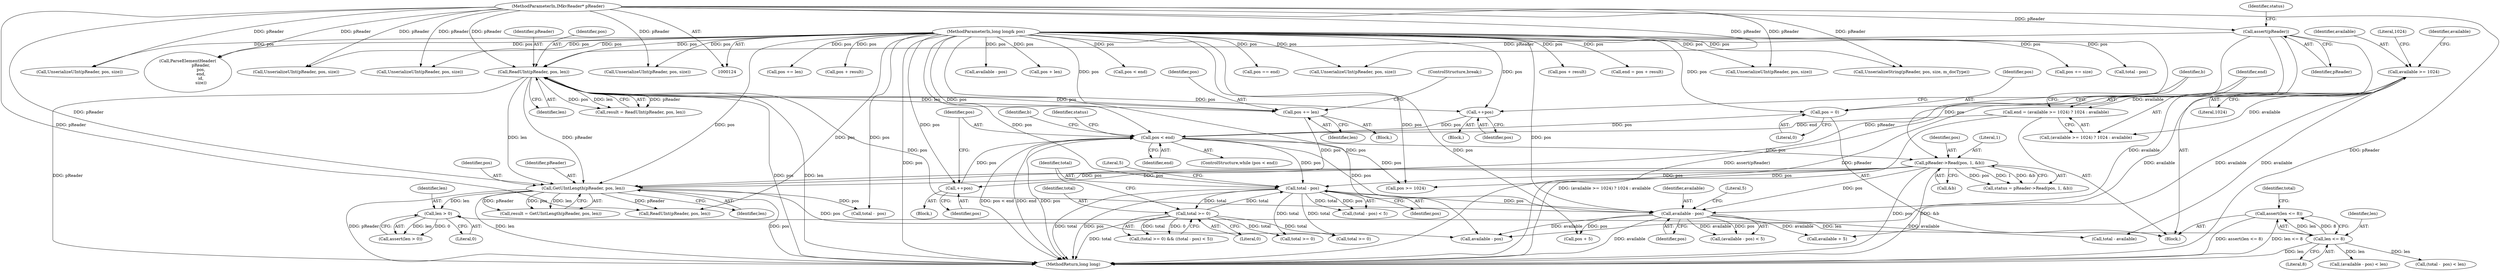 digraph "1_Android_04839626ed859623901ebd3a5fd483982186b59d_167@API" {
"1000287" [label="(Call,assert(len <= 8))"];
"1000288" [label="(Call,len <= 8)"];
"1000284" [label="(Call,len > 0)"];
"1000267" [label="(Call,GetUIntLength(pReader, pos, len))"];
"1000128" [label="(Call,assert(pReader))"];
"1000125" [label="(MethodParameterIn,IMkvReader* pReader)"];
"1000242" [label="(Call,ReadUInt(pReader, pos, len))"];
"1000230" [label="(Call,available - pos)"];
"1000153" [label="(Call,available >= 1024)"];
"1000171" [label="(Call,pReader->Read(pos, 1, &b))"];
"1000165" [label="(Call,pos < end)"];
"1000187" [label="(Call,++pos)"];
"1000126" [label="(MethodParameterIn,long long& pos)"];
"1000261" [label="(Call,++pos)"];
"1000146" [label="(Call,pos = 0)"];
"1000150" [label="(Call,end = (available >= 1024) ? 1024 : available)"];
"1000222" [label="(Call,total - pos)"];
"1000218" [label="(Call,total >= 0)"];
"1000257" [label="(Call,pos += len)"];
"1000170" [label="(Identifier,status)"];
"1000296" [label="(Call,(total -  pos) < len)"];
"1000257" [label="(Call,pos += len)"];
"1000191" [label="(Identifier,b)"];
"1000284" [label="(Call,len > 0)"];
"1000217" [label="(Call,(total >= 0) && ((total - pos) < 5))"];
"1000153" [label="(Call,available >= 1024)"];
"1000444" [label="(Call,UnserializeUInt(pReader, pos, size))"];
"1000297" [label="(Call,total -  pos)"];
"1000146" [label="(Call,pos = 0)"];
"1000304" [label="(Call,(available - pos) < len)"];
"1000150" [label="(Call,end = (available >= 1024) ? 1024 : available)"];
"1000347" [label="(Call,pos + result)"];
"1000265" [label="(Call,result = GetUIntLength(pReader, pos, len))"];
"1000261" [label="(Call,++pos)"];
"1000154" [label="(Identifier,available)"];
"1000350" [label="(Call,end = pos + result)"];
"1000151" [label="(Identifier,end)"];
"1000126" [label="(MethodParameterIn,long long& pos)"];
"1000147" [label="(Identifier,pos)"];
"1000256" [label="(Block,)"];
"1000511" [label="(Call,pos += size)"];
"1000206" [label="(Call,total - available)"];
"1000285" [label="(Identifier,len)"];
"1000213" [label="(Call,available + 5)"];
"1000426" [label="(Call,UnserializeUInt(pReader, pos, size))"];
"1000165" [label="(Call,pos < end)"];
"1000159" [label="(Block,)"];
"1000270" [label="(Identifier,len)"];
"1000244" [label="(Identifier,pos)"];
"1000258" [label="(Identifier,pos)"];
"1000202" [label="(Call,total >= 0)"];
"1000315" [label="(Call,ReadUInt(pReader, pos, len))"];
"1000219" [label="(Identifier,total)"];
"1000289" [label="(Identifier,len)"];
"1000156" [label="(Literal,1024)"];
"1000365" [label="(Call,ParseElementHeader(\n                    pReader,\n                    pos,\n                    end,\n                    id,\n                    size))"];
"1000127" [label="(Block,)"];
"1000293" [label="(Call,total >= 0)"];
"1000334" [label="(Call,total - pos)"];
"1000224" [label="(Identifier,pos)"];
"1000267" [label="(Call,GetUIntLength(pReader, pos, len))"];
"1000167" [label="(Identifier,end)"];
"1000188" [label="(Identifier,pos)"];
"1000408" [label="(Call,UnserializeUInt(pReader, pos, size))"];
"1000325" [label="(Call,pos += len)"];
"1000242" [label="(Call,ReadUInt(pReader, pos, len))"];
"1000501" [label="(Call,UnserializeUInt(pReader, pos, size))"];
"1000283" [label="(Call,assert(len > 0))"];
"1000520" [label="(MethodReturn,long long)"];
"1000352" [label="(Call,pos + result)"];
"1000171" [label="(Call,pReader->Read(pos, 1, &b))"];
"1000243" [label="(Identifier,pReader)"];
"1000230" [label="(Call,available - pos)"];
"1000290" [label="(Literal,8)"];
"1000305" [label="(Call,available - pos)"];
"1000166" [label="(Identifier,pos)"];
"1000174" [label="(Call,&b)"];
"1000225" [label="(Literal,5)"];
"1000125" [label="(MethodParameterIn,IMkvReader* pReader)"];
"1000195" [label="(Call,pos >= 1024)"];
"1000342" [label="(Call,available - pos)"];
"1000223" [label="(Identifier,total)"];
"1000218" [label="(Call,total >= 0)"];
"1000310" [label="(Call,pos + len)"];
"1000221" [label="(Call,(total - pos) < 5)"];
"1000240" [label="(Call,result = ReadUInt(pReader, pos, len))"];
"1000129" [label="(Identifier,pReader)"];
"1000187" [label="(Call,++pos)"];
"1000260" [label="(ControlStructure,break;)"];
"1000162" [label="(Identifier,b)"];
"1000148" [label="(Literal,0)"];
"1000231" [label="(Identifier,available)"];
"1000288" [label="(Call,len <= 8)"];
"1000169" [label="(Call,status = pReader->Read(pos, 1, &b))"];
"1000233" [label="(Literal,5)"];
"1000294" [label="(Identifier,total)"];
"1000128" [label="(Call,assert(pReader))"];
"1000268" [label="(Identifier,pReader)"];
"1000235" [label="(Call,pos + 5)"];
"1000232" [label="(Identifier,pos)"];
"1000164" [label="(ControlStructure,while (pos < end))"];
"1000229" [label="(Call,(available - pos) < 5)"];
"1000155" [label="(Literal,1024)"];
"1000286" [label="(Literal,0)"];
"1000357" [label="(Call,pos < end)"];
"1000262" [label="(Identifier,pos)"];
"1000173" [label="(Literal,1)"];
"1000245" [label="(Identifier,len)"];
"1000157" [label="(Identifier,available)"];
"1000483" [label="(Call,UnserializeUInt(pReader, pos, size))"];
"1000269" [label="(Identifier,pos)"];
"1000220" [label="(Literal,0)"];
"1000390" [label="(Call,UnserializeUInt(pReader, pos, size))"];
"1000287" [label="(Call,assert(len <= 8))"];
"1000152" [label="(Call,(available >= 1024) ? 1024 : available)"];
"1000466" [label="(Call,UnserializeString(pReader, pos, size, m_docType))"];
"1000259" [label="(Identifier,len)"];
"1000134" [label="(Identifier,status)"];
"1000515" [label="(Call,pos == end)"];
"1000168" [label="(Block,)"];
"1000172" [label="(Identifier,pos)"];
"1000222" [label="(Call,total - pos)"];
"1000287" -> "1000127"  [label="AST: "];
"1000287" -> "1000288"  [label="CFG: "];
"1000288" -> "1000287"  [label="AST: "];
"1000294" -> "1000287"  [label="CFG: "];
"1000287" -> "1000520"  [label="DDG: assert(len <= 8)"];
"1000287" -> "1000520"  [label="DDG: len <= 8"];
"1000288" -> "1000287"  [label="DDG: len"];
"1000288" -> "1000287"  [label="DDG: 8"];
"1000288" -> "1000290"  [label="CFG: "];
"1000289" -> "1000288"  [label="AST: "];
"1000290" -> "1000288"  [label="AST: "];
"1000288" -> "1000520"  [label="DDG: len"];
"1000284" -> "1000288"  [label="DDG: len"];
"1000288" -> "1000296"  [label="DDG: len"];
"1000288" -> "1000304"  [label="DDG: len"];
"1000284" -> "1000283"  [label="AST: "];
"1000284" -> "1000286"  [label="CFG: "];
"1000285" -> "1000284"  [label="AST: "];
"1000286" -> "1000284"  [label="AST: "];
"1000283" -> "1000284"  [label="CFG: "];
"1000284" -> "1000283"  [label="DDG: len"];
"1000284" -> "1000283"  [label="DDG: 0"];
"1000267" -> "1000284"  [label="DDG: len"];
"1000267" -> "1000265"  [label="AST: "];
"1000267" -> "1000270"  [label="CFG: "];
"1000268" -> "1000267"  [label="AST: "];
"1000269" -> "1000267"  [label="AST: "];
"1000270" -> "1000267"  [label="AST: "];
"1000265" -> "1000267"  [label="CFG: "];
"1000267" -> "1000520"  [label="DDG: pos"];
"1000267" -> "1000520"  [label="DDG: pReader"];
"1000267" -> "1000520"  [label="DDG: len"];
"1000267" -> "1000265"  [label="DDG: pReader"];
"1000267" -> "1000265"  [label="DDG: pos"];
"1000267" -> "1000265"  [label="DDG: len"];
"1000128" -> "1000267"  [label="DDG: pReader"];
"1000242" -> "1000267"  [label="DDG: pReader"];
"1000242" -> "1000267"  [label="DDG: len"];
"1000125" -> "1000267"  [label="DDG: pReader"];
"1000171" -> "1000267"  [label="DDG: pos"];
"1000257" -> "1000267"  [label="DDG: pos"];
"1000126" -> "1000267"  [label="DDG: pos"];
"1000267" -> "1000297"  [label="DDG: pos"];
"1000267" -> "1000305"  [label="DDG: pos"];
"1000267" -> "1000315"  [label="DDG: pReader"];
"1000128" -> "1000127"  [label="AST: "];
"1000128" -> "1000129"  [label="CFG: "];
"1000129" -> "1000128"  [label="AST: "];
"1000134" -> "1000128"  [label="CFG: "];
"1000128" -> "1000520"  [label="DDG: pReader"];
"1000128" -> "1000520"  [label="DDG: assert(pReader)"];
"1000125" -> "1000128"  [label="DDG: pReader"];
"1000128" -> "1000242"  [label="DDG: pReader"];
"1000125" -> "1000124"  [label="AST: "];
"1000125" -> "1000520"  [label="DDG: pReader"];
"1000125" -> "1000242"  [label="DDG: pReader"];
"1000125" -> "1000315"  [label="DDG: pReader"];
"1000125" -> "1000365"  [label="DDG: pReader"];
"1000125" -> "1000390"  [label="DDG: pReader"];
"1000125" -> "1000408"  [label="DDG: pReader"];
"1000125" -> "1000426"  [label="DDG: pReader"];
"1000125" -> "1000444"  [label="DDG: pReader"];
"1000125" -> "1000466"  [label="DDG: pReader"];
"1000125" -> "1000483"  [label="DDG: pReader"];
"1000125" -> "1000501"  [label="DDG: pReader"];
"1000242" -> "1000240"  [label="AST: "];
"1000242" -> "1000245"  [label="CFG: "];
"1000243" -> "1000242"  [label="AST: "];
"1000244" -> "1000242"  [label="AST: "];
"1000245" -> "1000242"  [label="AST: "];
"1000240" -> "1000242"  [label="CFG: "];
"1000242" -> "1000520"  [label="DDG: pos"];
"1000242" -> "1000520"  [label="DDG: len"];
"1000242" -> "1000520"  [label="DDG: pReader"];
"1000242" -> "1000240"  [label="DDG: pReader"];
"1000242" -> "1000240"  [label="DDG: pos"];
"1000242" -> "1000240"  [label="DDG: len"];
"1000230" -> "1000242"  [label="DDG: pos"];
"1000126" -> "1000242"  [label="DDG: pos"];
"1000242" -> "1000257"  [label="DDG: len"];
"1000242" -> "1000257"  [label="DDG: pos"];
"1000242" -> "1000261"  [label="DDG: pos"];
"1000230" -> "1000229"  [label="AST: "];
"1000230" -> "1000232"  [label="CFG: "];
"1000231" -> "1000230"  [label="AST: "];
"1000232" -> "1000230"  [label="AST: "];
"1000233" -> "1000230"  [label="CFG: "];
"1000230" -> "1000520"  [label="DDG: available"];
"1000230" -> "1000206"  [label="DDG: available"];
"1000230" -> "1000213"  [label="DDG: available"];
"1000230" -> "1000229"  [label="DDG: available"];
"1000230" -> "1000229"  [label="DDG: pos"];
"1000153" -> "1000230"  [label="DDG: available"];
"1000171" -> "1000230"  [label="DDG: pos"];
"1000165" -> "1000230"  [label="DDG: pos"];
"1000222" -> "1000230"  [label="DDG: pos"];
"1000126" -> "1000230"  [label="DDG: pos"];
"1000230" -> "1000235"  [label="DDG: pos"];
"1000230" -> "1000305"  [label="DDG: available"];
"1000153" -> "1000152"  [label="AST: "];
"1000153" -> "1000155"  [label="CFG: "];
"1000154" -> "1000153"  [label="AST: "];
"1000155" -> "1000153"  [label="AST: "];
"1000156" -> "1000153"  [label="CFG: "];
"1000157" -> "1000153"  [label="CFG: "];
"1000153" -> "1000150"  [label="DDG: available"];
"1000153" -> "1000152"  [label="DDG: available"];
"1000153" -> "1000206"  [label="DDG: available"];
"1000153" -> "1000213"  [label="DDG: available"];
"1000153" -> "1000305"  [label="DDG: available"];
"1000171" -> "1000169"  [label="AST: "];
"1000171" -> "1000174"  [label="CFG: "];
"1000172" -> "1000171"  [label="AST: "];
"1000173" -> "1000171"  [label="AST: "];
"1000174" -> "1000171"  [label="AST: "];
"1000169" -> "1000171"  [label="CFG: "];
"1000171" -> "1000520"  [label="DDG: pos"];
"1000171" -> "1000520"  [label="DDG: &b"];
"1000171" -> "1000169"  [label="DDG: pos"];
"1000171" -> "1000169"  [label="DDG: 1"];
"1000171" -> "1000169"  [label="DDG: &b"];
"1000165" -> "1000171"  [label="DDG: pos"];
"1000126" -> "1000171"  [label="DDG: pos"];
"1000171" -> "1000187"  [label="DDG: pos"];
"1000171" -> "1000195"  [label="DDG: pos"];
"1000171" -> "1000222"  [label="DDG: pos"];
"1000165" -> "1000164"  [label="AST: "];
"1000165" -> "1000167"  [label="CFG: "];
"1000166" -> "1000165"  [label="AST: "];
"1000167" -> "1000165"  [label="AST: "];
"1000170" -> "1000165"  [label="CFG: "];
"1000191" -> "1000165"  [label="CFG: "];
"1000165" -> "1000520"  [label="DDG: pos"];
"1000165" -> "1000520"  [label="DDG: end"];
"1000165" -> "1000520"  [label="DDG: pos < end"];
"1000187" -> "1000165"  [label="DDG: pos"];
"1000261" -> "1000165"  [label="DDG: pos"];
"1000146" -> "1000165"  [label="DDG: pos"];
"1000126" -> "1000165"  [label="DDG: pos"];
"1000150" -> "1000165"  [label="DDG: end"];
"1000165" -> "1000195"  [label="DDG: pos"];
"1000165" -> "1000222"  [label="DDG: pos"];
"1000187" -> "1000168"  [label="AST: "];
"1000187" -> "1000188"  [label="CFG: "];
"1000188" -> "1000187"  [label="AST: "];
"1000166" -> "1000187"  [label="CFG: "];
"1000126" -> "1000187"  [label="DDG: pos"];
"1000126" -> "1000124"  [label="AST: "];
"1000126" -> "1000520"  [label="DDG: pos"];
"1000126" -> "1000146"  [label="DDG: pos"];
"1000126" -> "1000195"  [label="DDG: pos"];
"1000126" -> "1000222"  [label="DDG: pos"];
"1000126" -> "1000235"  [label="DDG: pos"];
"1000126" -> "1000257"  [label="DDG: pos"];
"1000126" -> "1000261"  [label="DDG: pos"];
"1000126" -> "1000297"  [label="DDG: pos"];
"1000126" -> "1000305"  [label="DDG: pos"];
"1000126" -> "1000310"  [label="DDG: pos"];
"1000126" -> "1000315"  [label="DDG: pos"];
"1000126" -> "1000325"  [label="DDG: pos"];
"1000126" -> "1000334"  [label="DDG: pos"];
"1000126" -> "1000342"  [label="DDG: pos"];
"1000126" -> "1000347"  [label="DDG: pos"];
"1000126" -> "1000350"  [label="DDG: pos"];
"1000126" -> "1000352"  [label="DDG: pos"];
"1000126" -> "1000357"  [label="DDG: pos"];
"1000126" -> "1000365"  [label="DDG: pos"];
"1000126" -> "1000390"  [label="DDG: pos"];
"1000126" -> "1000408"  [label="DDG: pos"];
"1000126" -> "1000426"  [label="DDG: pos"];
"1000126" -> "1000444"  [label="DDG: pos"];
"1000126" -> "1000466"  [label="DDG: pos"];
"1000126" -> "1000483"  [label="DDG: pos"];
"1000126" -> "1000501"  [label="DDG: pos"];
"1000126" -> "1000511"  [label="DDG: pos"];
"1000126" -> "1000515"  [label="DDG: pos"];
"1000261" -> "1000159"  [label="AST: "];
"1000261" -> "1000262"  [label="CFG: "];
"1000262" -> "1000261"  [label="AST: "];
"1000162" -> "1000261"  [label="CFG: "];
"1000146" -> "1000127"  [label="AST: "];
"1000146" -> "1000148"  [label="CFG: "];
"1000147" -> "1000146"  [label="AST: "];
"1000148" -> "1000146"  [label="AST: "];
"1000151" -> "1000146"  [label="CFG: "];
"1000150" -> "1000127"  [label="AST: "];
"1000150" -> "1000152"  [label="CFG: "];
"1000151" -> "1000150"  [label="AST: "];
"1000152" -> "1000150"  [label="AST: "];
"1000162" -> "1000150"  [label="CFG: "];
"1000150" -> "1000520"  [label="DDG: (available >= 1024) ? 1024 : available"];
"1000222" -> "1000221"  [label="AST: "];
"1000222" -> "1000224"  [label="CFG: "];
"1000223" -> "1000222"  [label="AST: "];
"1000224" -> "1000222"  [label="AST: "];
"1000225" -> "1000222"  [label="CFG: "];
"1000222" -> "1000520"  [label="DDG: total"];
"1000222" -> "1000520"  [label="DDG: pos"];
"1000222" -> "1000202"  [label="DDG: total"];
"1000222" -> "1000218"  [label="DDG: total"];
"1000222" -> "1000221"  [label="DDG: total"];
"1000222" -> "1000221"  [label="DDG: pos"];
"1000218" -> "1000222"  [label="DDG: total"];
"1000222" -> "1000293"  [label="DDG: total"];
"1000218" -> "1000217"  [label="AST: "];
"1000218" -> "1000220"  [label="CFG: "];
"1000219" -> "1000218"  [label="AST: "];
"1000220" -> "1000218"  [label="AST: "];
"1000223" -> "1000218"  [label="CFG: "];
"1000217" -> "1000218"  [label="CFG: "];
"1000218" -> "1000520"  [label="DDG: total"];
"1000218" -> "1000202"  [label="DDG: total"];
"1000218" -> "1000217"  [label="DDG: total"];
"1000218" -> "1000217"  [label="DDG: 0"];
"1000218" -> "1000293"  [label="DDG: total"];
"1000257" -> "1000256"  [label="AST: "];
"1000257" -> "1000259"  [label="CFG: "];
"1000258" -> "1000257"  [label="AST: "];
"1000259" -> "1000257"  [label="AST: "];
"1000260" -> "1000257"  [label="CFG: "];
}

